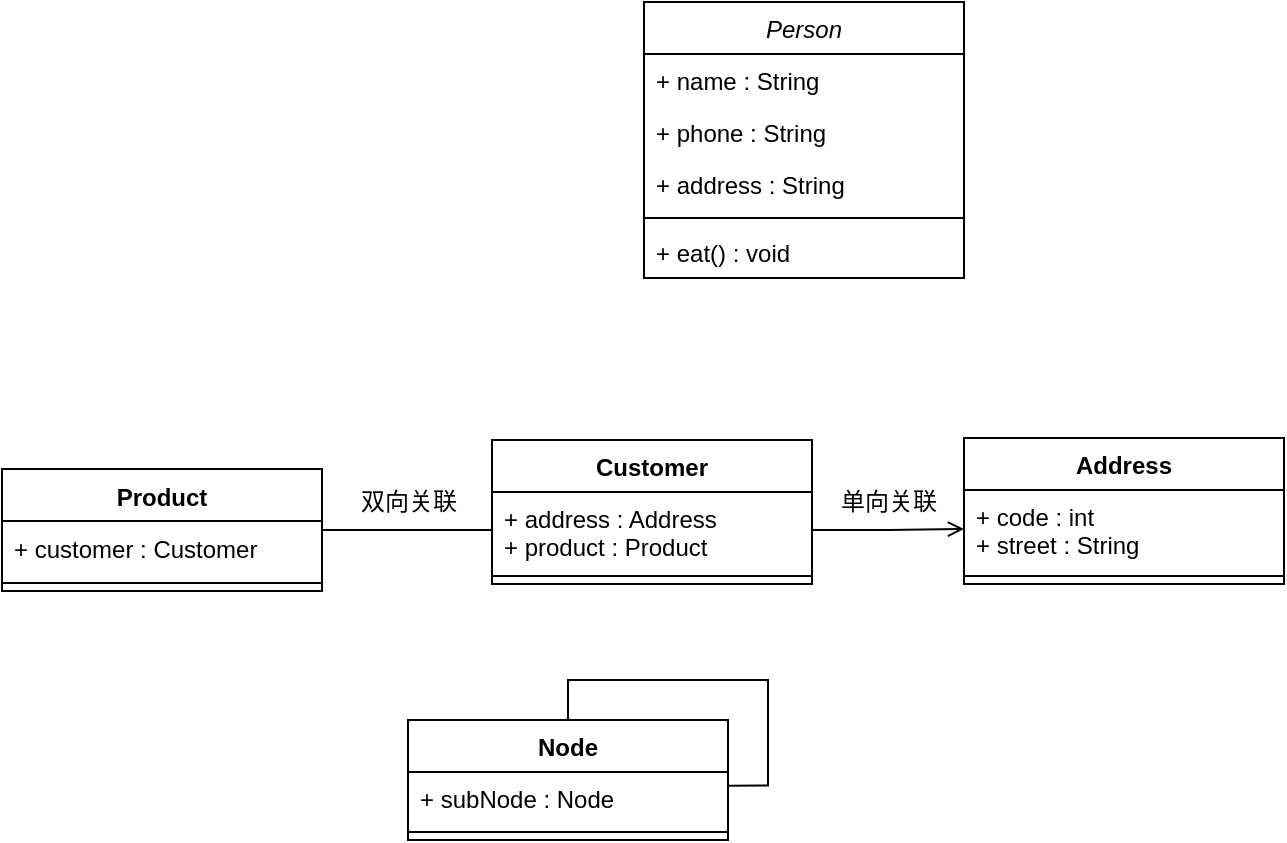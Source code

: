 <mxfile version="21.7.1" type="github">
  <diagram id="C5RBs43oDa-KdzZeNtuy" name="Page-1">
    <mxGraphModel dx="1180" dy="458" grid="0" gridSize="10" guides="1" tooltips="1" connect="1" arrows="1" fold="1" page="0" pageScale="1" pageWidth="827" pageHeight="1169" math="0" shadow="0">
      <root>
        <mxCell id="WIyWlLk6GJQsqaUBKTNV-0" />
        <mxCell id="WIyWlLk6GJQsqaUBKTNV-1" parent="WIyWlLk6GJQsqaUBKTNV-0" />
        <mxCell id="zkfFHV4jXpPFQw0GAbJ--0" value="Person" style="swimlane;fontStyle=2;align=center;verticalAlign=top;childLayout=stackLayout;horizontal=1;startSize=26;horizontalStack=0;resizeParent=1;resizeLast=0;collapsible=1;marginBottom=0;rounded=0;shadow=0;strokeWidth=1;" parent="WIyWlLk6GJQsqaUBKTNV-1" vertex="1">
          <mxGeometry x="211" y="56" width="160" height="138" as="geometry">
            <mxRectangle x="230" y="140" width="160" height="26" as="alternateBounds" />
          </mxGeometry>
        </mxCell>
        <mxCell id="zkfFHV4jXpPFQw0GAbJ--1" value="+ name : String" style="text;align=left;verticalAlign=top;spacingLeft=4;spacingRight=4;overflow=hidden;rotatable=0;points=[[0,0.5],[1,0.5]];portConstraint=eastwest;" parent="zkfFHV4jXpPFQw0GAbJ--0" vertex="1">
          <mxGeometry y="26" width="160" height="26" as="geometry" />
        </mxCell>
        <mxCell id="zkfFHV4jXpPFQw0GAbJ--2" value="+ phone : String" style="text;align=left;verticalAlign=top;spacingLeft=4;spacingRight=4;overflow=hidden;rotatable=0;points=[[0,0.5],[1,0.5]];portConstraint=eastwest;rounded=0;shadow=0;html=0;" parent="zkfFHV4jXpPFQw0GAbJ--0" vertex="1">
          <mxGeometry y="52" width="160" height="26" as="geometry" />
        </mxCell>
        <mxCell id="zkfFHV4jXpPFQw0GAbJ--3" value="+ address : String" style="text;align=left;verticalAlign=top;spacingLeft=4;spacingRight=4;overflow=hidden;rotatable=0;points=[[0,0.5],[1,0.5]];portConstraint=eastwest;rounded=0;shadow=0;html=0;" parent="zkfFHV4jXpPFQw0GAbJ--0" vertex="1">
          <mxGeometry y="78" width="160" height="26" as="geometry" />
        </mxCell>
        <mxCell id="zkfFHV4jXpPFQw0GAbJ--4" value="" style="line;html=1;strokeWidth=1;align=left;verticalAlign=middle;spacingTop=-1;spacingLeft=3;spacingRight=3;rotatable=0;labelPosition=right;points=[];portConstraint=eastwest;" parent="zkfFHV4jXpPFQw0GAbJ--0" vertex="1">
          <mxGeometry y="104" width="160" height="8" as="geometry" />
        </mxCell>
        <mxCell id="zkfFHV4jXpPFQw0GAbJ--5" value="+ eat() : void&#xa;" style="text;align=left;verticalAlign=top;spacingLeft=4;spacingRight=4;overflow=hidden;rotatable=0;points=[[0,0.5],[1,0.5]];portConstraint=eastwest;" parent="zkfFHV4jXpPFQw0GAbJ--0" vertex="1">
          <mxGeometry y="112" width="160" height="26" as="geometry" />
        </mxCell>
        <mxCell id="WxlmjIljpmB9u7xsxBc2-0" value="Customer" style="swimlane;fontStyle=1;align=center;verticalAlign=top;childLayout=stackLayout;horizontal=1;startSize=26;horizontalStack=0;resizeParent=1;resizeParentMax=0;resizeLast=0;collapsible=1;marginBottom=0;whiteSpace=wrap;html=1;" vertex="1" parent="WIyWlLk6GJQsqaUBKTNV-1">
          <mxGeometry x="135" y="275" width="160" height="72" as="geometry" />
        </mxCell>
        <mxCell id="WxlmjIljpmB9u7xsxBc2-1" value="+ address : Address&lt;br&gt;+ product : Product" style="text;strokeColor=none;fillColor=none;align=left;verticalAlign=top;spacingLeft=4;spacingRight=4;overflow=hidden;rotatable=0;points=[[0,0.5],[1,0.5]];portConstraint=eastwest;whiteSpace=wrap;html=1;" vertex="1" parent="WxlmjIljpmB9u7xsxBc2-0">
          <mxGeometry y="26" width="160" height="38" as="geometry" />
        </mxCell>
        <mxCell id="WxlmjIljpmB9u7xsxBc2-2" value="" style="line;strokeWidth=1;fillColor=none;align=left;verticalAlign=middle;spacingTop=-1;spacingLeft=3;spacingRight=3;rotatable=0;labelPosition=right;points=[];portConstraint=eastwest;strokeColor=inherit;" vertex="1" parent="WxlmjIljpmB9u7xsxBc2-0">
          <mxGeometry y="64" width="160" height="8" as="geometry" />
        </mxCell>
        <mxCell id="WxlmjIljpmB9u7xsxBc2-5" value="Address" style="swimlane;fontStyle=1;align=center;verticalAlign=top;childLayout=stackLayout;horizontal=1;startSize=26;horizontalStack=0;resizeParent=1;resizeParentMax=0;resizeLast=0;collapsible=1;marginBottom=0;whiteSpace=wrap;html=1;" vertex="1" parent="WIyWlLk6GJQsqaUBKTNV-1">
          <mxGeometry x="371" y="274" width="160" height="73" as="geometry" />
        </mxCell>
        <mxCell id="WxlmjIljpmB9u7xsxBc2-6" value="+ code : int&lt;br&gt;+ street : String" style="text;strokeColor=none;fillColor=none;align=left;verticalAlign=top;spacingLeft=4;spacingRight=4;overflow=hidden;rotatable=0;points=[[0,0.5],[1,0.5]];portConstraint=eastwest;whiteSpace=wrap;html=1;" vertex="1" parent="WxlmjIljpmB9u7xsxBc2-5">
          <mxGeometry y="26" width="160" height="39" as="geometry" />
        </mxCell>
        <mxCell id="WxlmjIljpmB9u7xsxBc2-7" value="" style="line;strokeWidth=1;fillColor=none;align=left;verticalAlign=middle;spacingTop=-1;spacingLeft=3;spacingRight=3;rotatable=0;labelPosition=right;points=[];portConstraint=eastwest;strokeColor=inherit;" vertex="1" parent="WxlmjIljpmB9u7xsxBc2-5">
          <mxGeometry y="65" width="160" height="8" as="geometry" />
        </mxCell>
        <mxCell id="WxlmjIljpmB9u7xsxBc2-8" style="edgeStyle=orthogonalEdgeStyle;rounded=0;orthogonalLoop=1;jettySize=auto;html=1;endArrow=open;endFill=0;" edge="1" parent="WIyWlLk6GJQsqaUBKTNV-1" source="WxlmjIljpmB9u7xsxBc2-1" target="WxlmjIljpmB9u7xsxBc2-6">
          <mxGeometry relative="1" as="geometry" />
        </mxCell>
        <mxCell id="WxlmjIljpmB9u7xsxBc2-13" style="edgeStyle=orthogonalEdgeStyle;rounded=0;orthogonalLoop=1;jettySize=auto;html=1;endArrow=none;endFill=0;" edge="1" parent="WIyWlLk6GJQsqaUBKTNV-1" source="WxlmjIljpmB9u7xsxBc2-9" target="WxlmjIljpmB9u7xsxBc2-1">
          <mxGeometry relative="1" as="geometry" />
        </mxCell>
        <mxCell id="WxlmjIljpmB9u7xsxBc2-9" value="Product" style="swimlane;fontStyle=1;align=center;verticalAlign=top;childLayout=stackLayout;horizontal=1;startSize=26;horizontalStack=0;resizeParent=1;resizeParentMax=0;resizeLast=0;collapsible=1;marginBottom=0;whiteSpace=wrap;html=1;" vertex="1" parent="WIyWlLk6GJQsqaUBKTNV-1">
          <mxGeometry x="-110" y="289.5" width="160" height="61" as="geometry" />
        </mxCell>
        <mxCell id="WxlmjIljpmB9u7xsxBc2-10" value="+ customer : Customer" style="text;strokeColor=none;fillColor=none;align=left;verticalAlign=top;spacingLeft=4;spacingRight=4;overflow=hidden;rotatable=0;points=[[0,0.5],[1,0.5]];portConstraint=eastwest;whiteSpace=wrap;html=1;" vertex="1" parent="WxlmjIljpmB9u7xsxBc2-9">
          <mxGeometry y="26" width="160" height="27" as="geometry" />
        </mxCell>
        <mxCell id="WxlmjIljpmB9u7xsxBc2-11" value="" style="line;strokeWidth=1;fillColor=none;align=left;verticalAlign=middle;spacingTop=-1;spacingLeft=3;spacingRight=3;rotatable=0;labelPosition=right;points=[];portConstraint=eastwest;strokeColor=inherit;" vertex="1" parent="WxlmjIljpmB9u7xsxBc2-9">
          <mxGeometry y="53" width="160" height="8" as="geometry" />
        </mxCell>
        <mxCell id="WxlmjIljpmB9u7xsxBc2-14" value="双向关联" style="text;html=1;align=center;verticalAlign=middle;resizable=0;points=[];autosize=1;strokeColor=none;fillColor=none;" vertex="1" parent="WIyWlLk6GJQsqaUBKTNV-1">
          <mxGeometry x="60" y="293" width="66" height="26" as="geometry" />
        </mxCell>
        <mxCell id="WxlmjIljpmB9u7xsxBc2-15" value="单向关联" style="text;html=1;align=center;verticalAlign=middle;resizable=0;points=[];autosize=1;strokeColor=none;fillColor=none;" vertex="1" parent="WIyWlLk6GJQsqaUBKTNV-1">
          <mxGeometry x="300" y="293" width="66" height="26" as="geometry" />
        </mxCell>
        <mxCell id="WxlmjIljpmB9u7xsxBc2-16" value="Node" style="swimlane;fontStyle=1;align=center;verticalAlign=top;childLayout=stackLayout;horizontal=1;startSize=26;horizontalStack=0;resizeParent=1;resizeParentMax=0;resizeLast=0;collapsible=1;marginBottom=0;whiteSpace=wrap;html=1;" vertex="1" parent="WIyWlLk6GJQsqaUBKTNV-1">
          <mxGeometry x="93" y="415" width="160" height="60" as="geometry" />
        </mxCell>
        <mxCell id="WxlmjIljpmB9u7xsxBc2-22" style="edgeStyle=orthogonalEdgeStyle;rounded=0;orthogonalLoop=1;jettySize=auto;html=1;entryX=0.5;entryY=0;entryDx=0;entryDy=0;exitX=0.997;exitY=0.263;exitDx=0;exitDy=0;exitPerimeter=0;endArrow=none;endFill=0;" edge="1" parent="WxlmjIljpmB9u7xsxBc2-16" source="WxlmjIljpmB9u7xsxBc2-17" target="WxlmjIljpmB9u7xsxBc2-16">
          <mxGeometry relative="1" as="geometry" />
        </mxCell>
        <mxCell id="WxlmjIljpmB9u7xsxBc2-17" value="+ subNode : Node" style="text;strokeColor=none;fillColor=none;align=left;verticalAlign=top;spacingLeft=4;spacingRight=4;overflow=hidden;rotatable=0;points=[[0,0.5],[1,0.5]];portConstraint=eastwest;whiteSpace=wrap;html=1;" vertex="1" parent="WxlmjIljpmB9u7xsxBc2-16">
          <mxGeometry y="26" width="160" height="26" as="geometry" />
        </mxCell>
        <mxCell id="WxlmjIljpmB9u7xsxBc2-18" value="" style="line;strokeWidth=1;fillColor=none;align=left;verticalAlign=middle;spacingTop=-1;spacingLeft=3;spacingRight=3;rotatable=0;labelPosition=right;points=[];portConstraint=eastwest;strokeColor=inherit;" vertex="1" parent="WxlmjIljpmB9u7xsxBc2-16">
          <mxGeometry y="52" width="160" height="8" as="geometry" />
        </mxCell>
      </root>
    </mxGraphModel>
  </diagram>
</mxfile>

